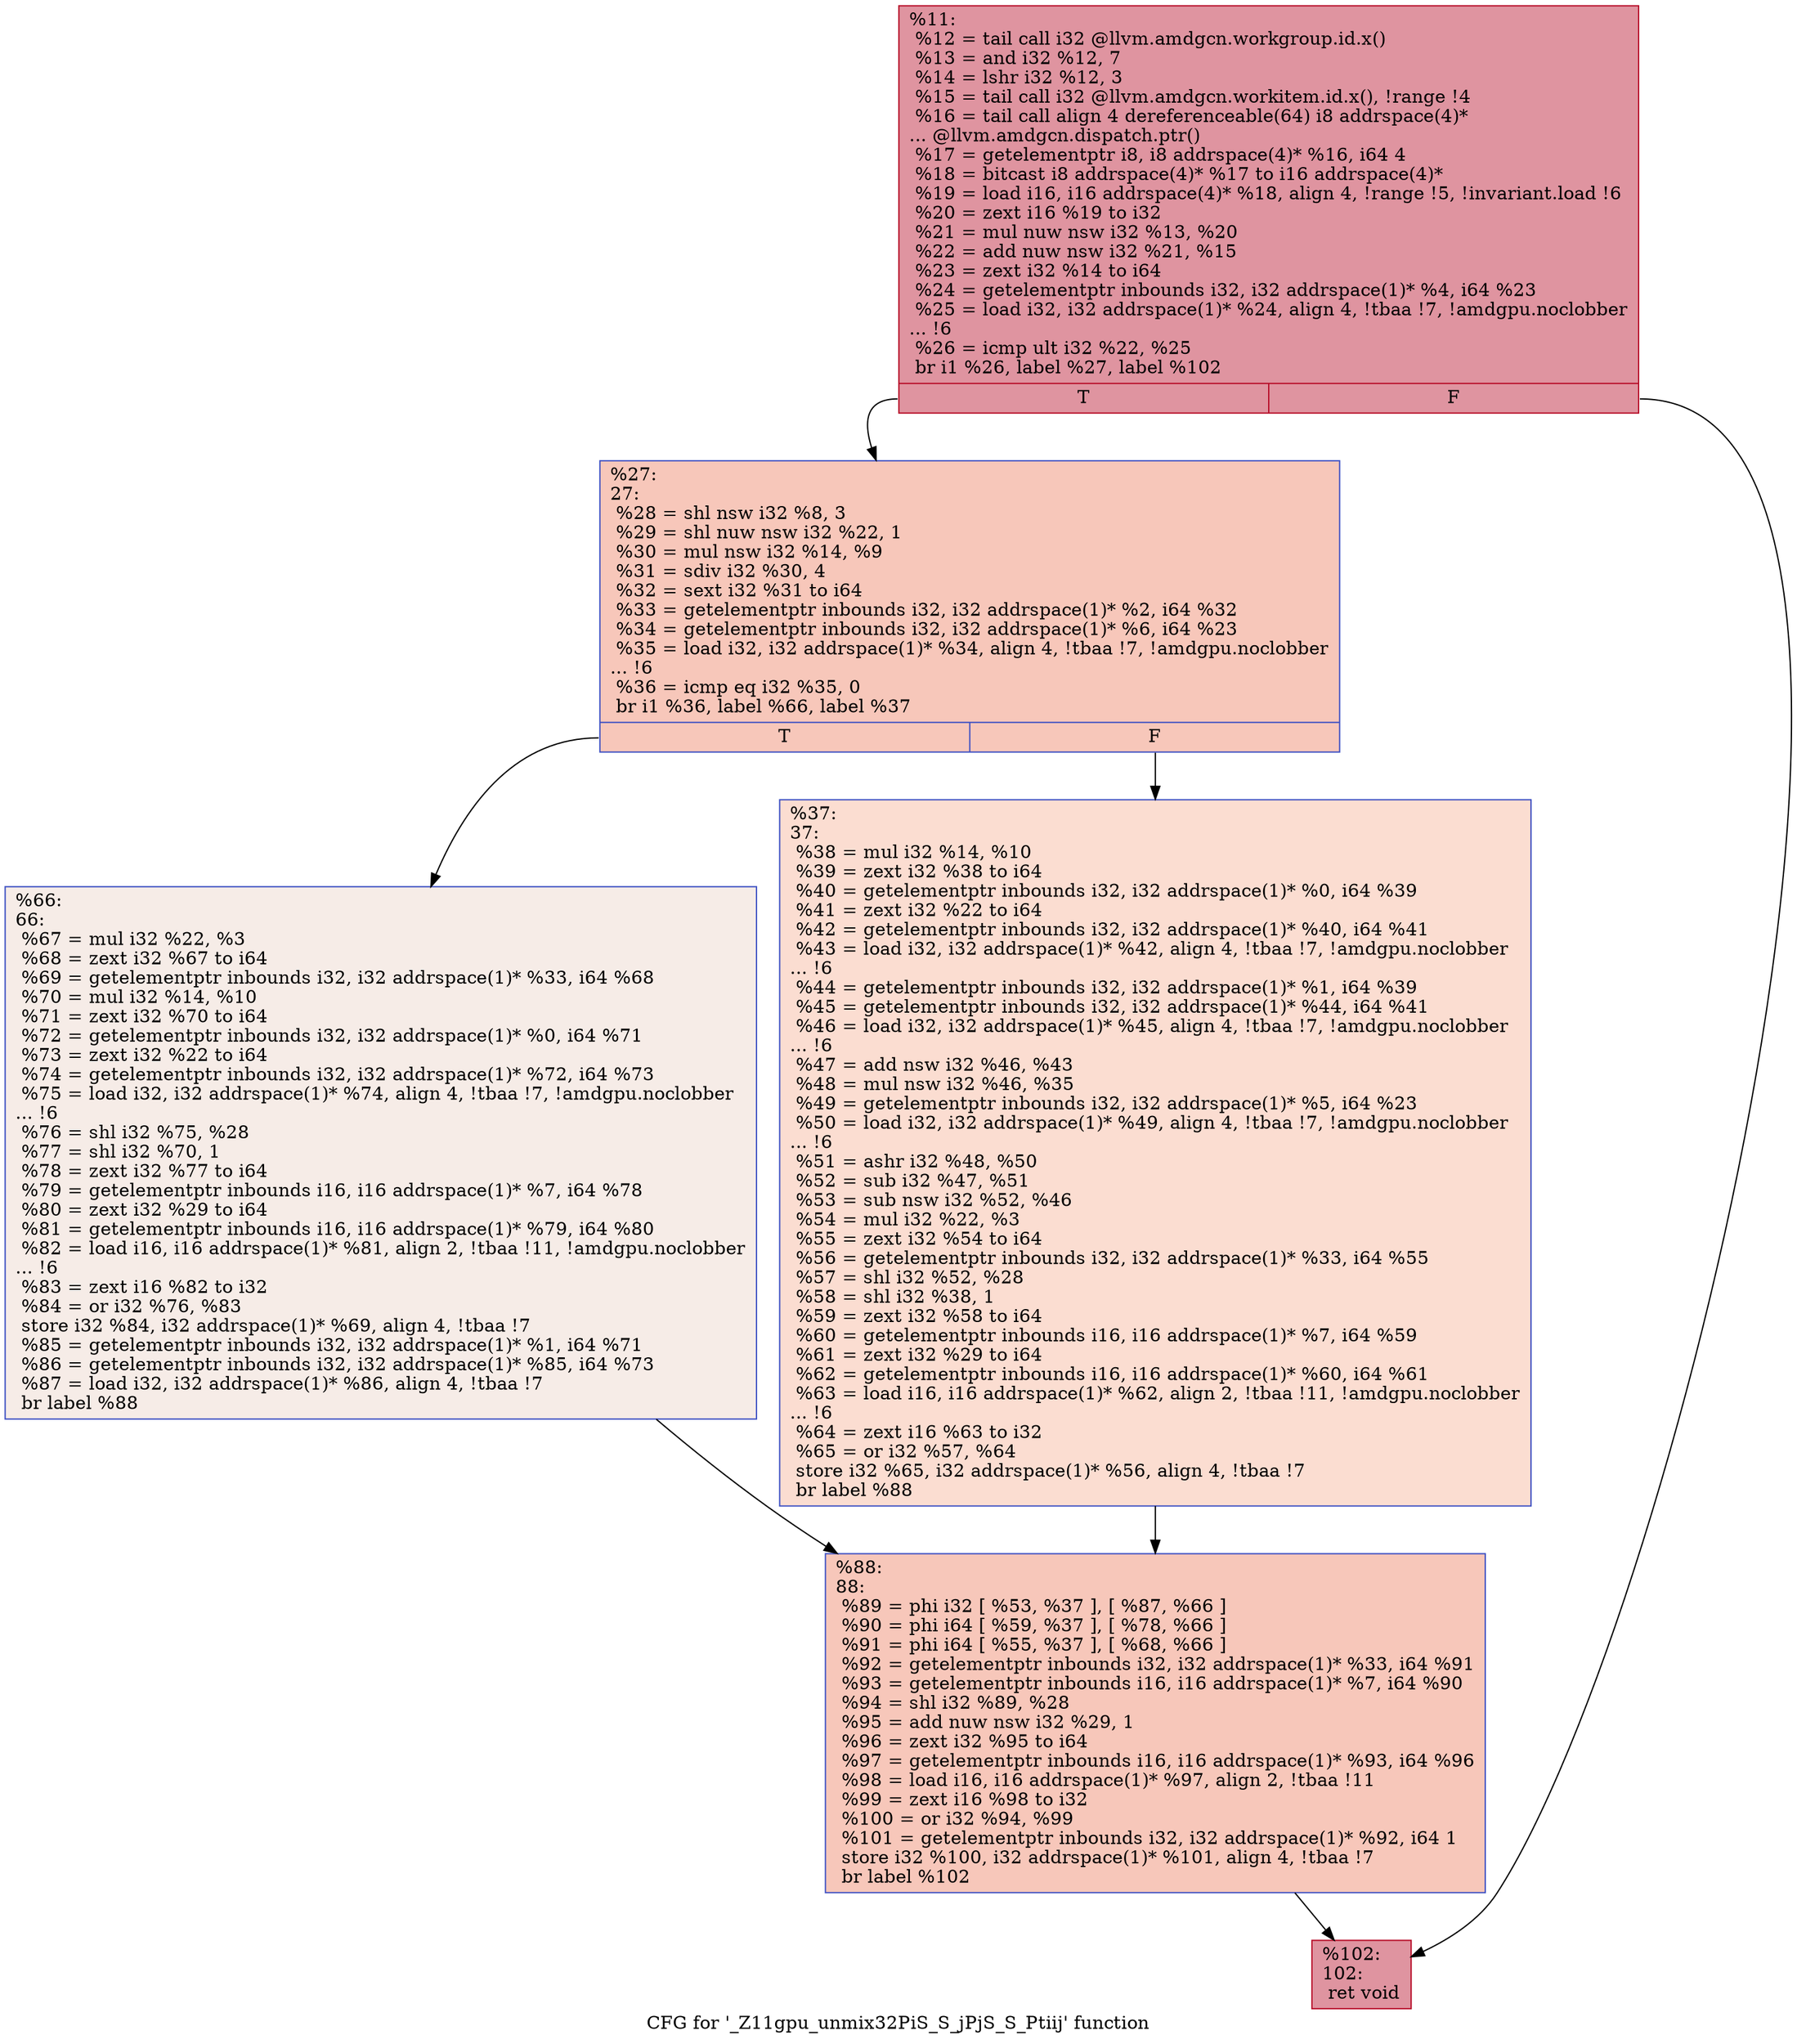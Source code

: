 digraph "CFG for '_Z11gpu_unmix32PiS_S_jPjS_S_Ptiij' function" {
	label="CFG for '_Z11gpu_unmix32PiS_S_jPjS_S_Ptiij' function";

	Node0x5e74500 [shape=record,color="#b70d28ff", style=filled, fillcolor="#b70d2870",label="{%11:\l  %12 = tail call i32 @llvm.amdgcn.workgroup.id.x()\l  %13 = and i32 %12, 7\l  %14 = lshr i32 %12, 3\l  %15 = tail call i32 @llvm.amdgcn.workitem.id.x(), !range !4\l  %16 = tail call align 4 dereferenceable(64) i8 addrspace(4)*\l... @llvm.amdgcn.dispatch.ptr()\l  %17 = getelementptr i8, i8 addrspace(4)* %16, i64 4\l  %18 = bitcast i8 addrspace(4)* %17 to i16 addrspace(4)*\l  %19 = load i16, i16 addrspace(4)* %18, align 4, !range !5, !invariant.load !6\l  %20 = zext i16 %19 to i32\l  %21 = mul nuw nsw i32 %13, %20\l  %22 = add nuw nsw i32 %21, %15\l  %23 = zext i32 %14 to i64\l  %24 = getelementptr inbounds i32, i32 addrspace(1)* %4, i64 %23\l  %25 = load i32, i32 addrspace(1)* %24, align 4, !tbaa !7, !amdgpu.noclobber\l... !6\l  %26 = icmp ult i32 %22, %25\l  br i1 %26, label %27, label %102\l|{<s0>T|<s1>F}}"];
	Node0x5e74500:s0 -> Node0x5e77ac0;
	Node0x5e74500:s1 -> Node0x5e77b50;
	Node0x5e77ac0 [shape=record,color="#3d50c3ff", style=filled, fillcolor="#ec7f6370",label="{%27:\l27:                                               \l  %28 = shl nsw i32 %8, 3\l  %29 = shl nuw nsw i32 %22, 1\l  %30 = mul nsw i32 %14, %9\l  %31 = sdiv i32 %30, 4\l  %32 = sext i32 %31 to i64\l  %33 = getelementptr inbounds i32, i32 addrspace(1)* %2, i64 %32\l  %34 = getelementptr inbounds i32, i32 addrspace(1)* %6, i64 %23\l  %35 = load i32, i32 addrspace(1)* %34, align 4, !tbaa !7, !amdgpu.noclobber\l... !6\l  %36 = icmp eq i32 %35, 0\l  br i1 %36, label %66, label %37\l|{<s0>T|<s1>F}}"];
	Node0x5e77ac0:s0 -> Node0x5e788f0;
	Node0x5e77ac0:s1 -> Node0x5e78980;
	Node0x5e78980 [shape=record,color="#3d50c3ff", style=filled, fillcolor="#f7b39670",label="{%37:\l37:                                               \l  %38 = mul i32 %14, %10\l  %39 = zext i32 %38 to i64\l  %40 = getelementptr inbounds i32, i32 addrspace(1)* %0, i64 %39\l  %41 = zext i32 %22 to i64\l  %42 = getelementptr inbounds i32, i32 addrspace(1)* %40, i64 %41\l  %43 = load i32, i32 addrspace(1)* %42, align 4, !tbaa !7, !amdgpu.noclobber\l... !6\l  %44 = getelementptr inbounds i32, i32 addrspace(1)* %1, i64 %39\l  %45 = getelementptr inbounds i32, i32 addrspace(1)* %44, i64 %41\l  %46 = load i32, i32 addrspace(1)* %45, align 4, !tbaa !7, !amdgpu.noclobber\l... !6\l  %47 = add nsw i32 %46, %43\l  %48 = mul nsw i32 %46, %35\l  %49 = getelementptr inbounds i32, i32 addrspace(1)* %5, i64 %23\l  %50 = load i32, i32 addrspace(1)* %49, align 4, !tbaa !7, !amdgpu.noclobber\l... !6\l  %51 = ashr i32 %48, %50\l  %52 = sub i32 %47, %51\l  %53 = sub nsw i32 %52, %46\l  %54 = mul i32 %22, %3\l  %55 = zext i32 %54 to i64\l  %56 = getelementptr inbounds i32, i32 addrspace(1)* %33, i64 %55\l  %57 = shl i32 %52, %28\l  %58 = shl i32 %38, 1\l  %59 = zext i32 %58 to i64\l  %60 = getelementptr inbounds i16, i16 addrspace(1)* %7, i64 %59\l  %61 = zext i32 %29 to i64\l  %62 = getelementptr inbounds i16, i16 addrspace(1)* %60, i64 %61\l  %63 = load i16, i16 addrspace(1)* %62, align 2, !tbaa !11, !amdgpu.noclobber\l... !6\l  %64 = zext i16 %63 to i32\l  %65 = or i32 %57, %64\l  store i32 %65, i32 addrspace(1)* %56, align 4, !tbaa !7\l  br label %88\l}"];
	Node0x5e78980 -> Node0x5e78090;
	Node0x5e788f0 [shape=record,color="#3d50c3ff", style=filled, fillcolor="#ead5c970",label="{%66:\l66:                                               \l  %67 = mul i32 %22, %3\l  %68 = zext i32 %67 to i64\l  %69 = getelementptr inbounds i32, i32 addrspace(1)* %33, i64 %68\l  %70 = mul i32 %14, %10\l  %71 = zext i32 %70 to i64\l  %72 = getelementptr inbounds i32, i32 addrspace(1)* %0, i64 %71\l  %73 = zext i32 %22 to i64\l  %74 = getelementptr inbounds i32, i32 addrspace(1)* %72, i64 %73\l  %75 = load i32, i32 addrspace(1)* %74, align 4, !tbaa !7, !amdgpu.noclobber\l... !6\l  %76 = shl i32 %75, %28\l  %77 = shl i32 %70, 1\l  %78 = zext i32 %77 to i64\l  %79 = getelementptr inbounds i16, i16 addrspace(1)* %7, i64 %78\l  %80 = zext i32 %29 to i64\l  %81 = getelementptr inbounds i16, i16 addrspace(1)* %79, i64 %80\l  %82 = load i16, i16 addrspace(1)* %81, align 2, !tbaa !11, !amdgpu.noclobber\l... !6\l  %83 = zext i16 %82 to i32\l  %84 = or i32 %76, %83\l  store i32 %84, i32 addrspace(1)* %69, align 4, !tbaa !7\l  %85 = getelementptr inbounds i32, i32 addrspace(1)* %1, i64 %71\l  %86 = getelementptr inbounds i32, i32 addrspace(1)* %85, i64 %73\l  %87 = load i32, i32 addrspace(1)* %86, align 4, !tbaa !7\l  br label %88\l}"];
	Node0x5e788f0 -> Node0x5e78090;
	Node0x5e78090 [shape=record,color="#3d50c3ff", style=filled, fillcolor="#ec7f6370",label="{%88:\l88:                                               \l  %89 = phi i32 [ %53, %37 ], [ %87, %66 ]\l  %90 = phi i64 [ %59, %37 ], [ %78, %66 ]\l  %91 = phi i64 [ %55, %37 ], [ %68, %66 ]\l  %92 = getelementptr inbounds i32, i32 addrspace(1)* %33, i64 %91\l  %93 = getelementptr inbounds i16, i16 addrspace(1)* %7, i64 %90\l  %94 = shl i32 %89, %28\l  %95 = add nuw nsw i32 %29, 1\l  %96 = zext i32 %95 to i64\l  %97 = getelementptr inbounds i16, i16 addrspace(1)* %93, i64 %96\l  %98 = load i16, i16 addrspace(1)* %97, align 2, !tbaa !11\l  %99 = zext i16 %98 to i32\l  %100 = or i32 %94, %99\l  %101 = getelementptr inbounds i32, i32 addrspace(1)* %92, i64 1\l  store i32 %100, i32 addrspace(1)* %101, align 4, !tbaa !7\l  br label %102\l}"];
	Node0x5e78090 -> Node0x5e77b50;
	Node0x5e77b50 [shape=record,color="#b70d28ff", style=filled, fillcolor="#b70d2870",label="{%102:\l102:                                              \l  ret void\l}"];
}
